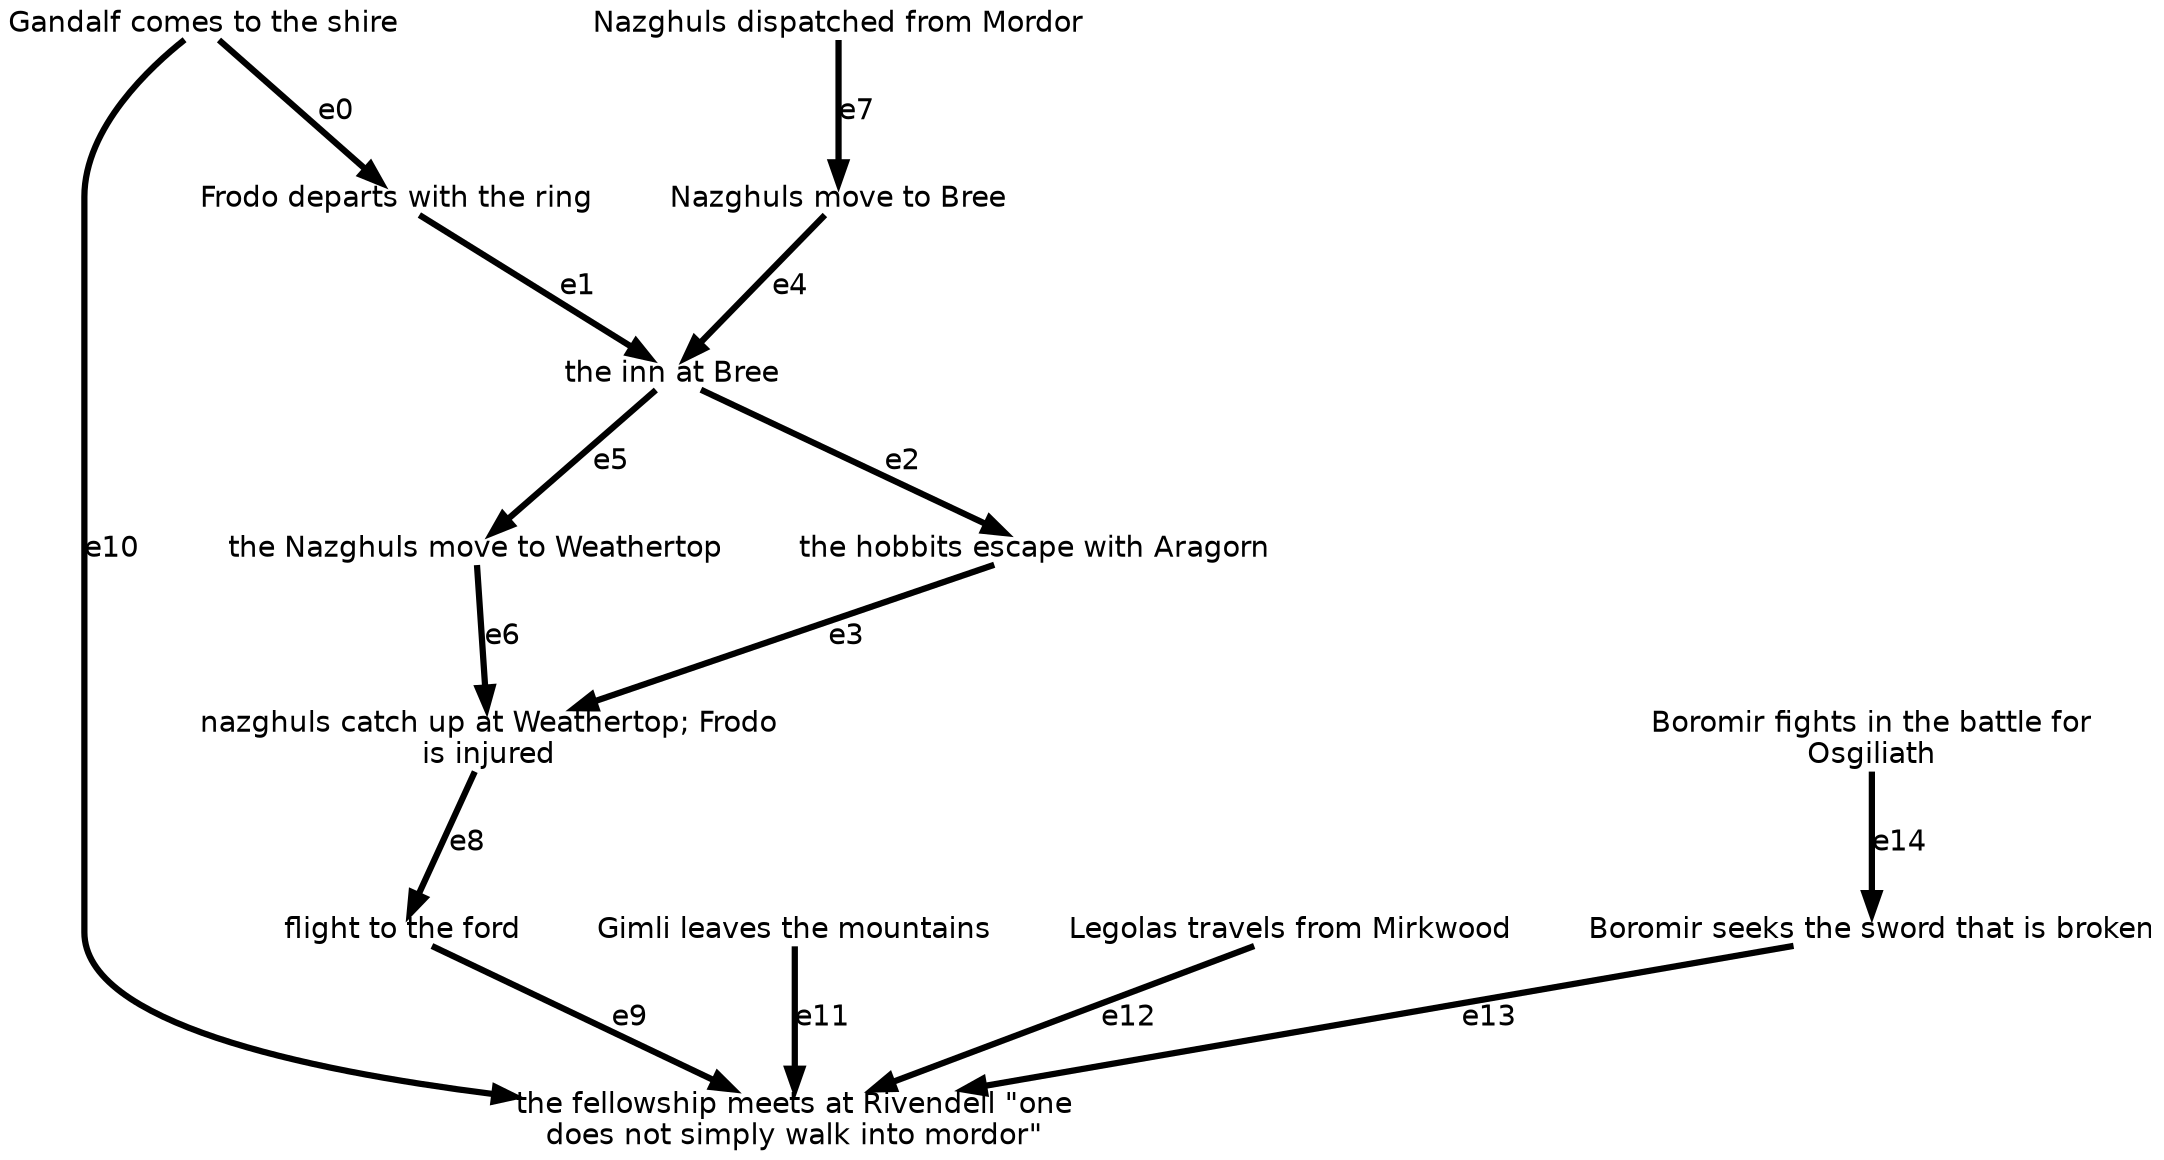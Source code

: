 digraph {

    graph [fontname = "helvetica" rankdir="TB" ranksep=0.75 nodesep=0.5];
    node [fontname = "helvetica" shape = "plain"];
    edge [fontname = "helvetica" penwidth=3 color="#000000"];

    n0 [label="Gandalf comes to the shire"  ]
    n1 [label="Frodo departs with the ring"  ]
    n2 [label="the inn at Bree"  ]
    n3 [label="the hobbits escape with Aragorn"  ]
    n4 [label="nazghuls catch up at Weathertop; Frodo\nis injured"  ]
    n5 [label="Nazghuls move to Bree"  ]
    n6 [label="the Nazghuls move to Weathertop"  ]
    n7 [label="Nazghuls dispatched from Mordor"  ]
    n8 [label="flight to the ford"  ]
    n9 [label="the fellowship meets at Rivendell \"one\ndoes not simply walk into mordor\""  ]
    n10 [label="Gimli leaves the mountains"  ]
    n11 [label="Legolas travels from Mirkwood"  ]
    n12 [label="Boromir seeks the sword that is broken"  ]
    n13 [label="Boromir fights in the battle for\nOsgiliath"  ]

    "n0" -> "n1" [label="e0"];
    "n1" -> "n2" [label="e1"];
    "n2" -> "n3" [label="e2"];
    "n3" -> "n4" [label="e3"];
    "n5" -> "n2" [label="e4"];
    "n2" -> "n6" [label="e5"];
    "n6" -> "n4" [label="e6"];
    "n7" -> "n5" [label="e7"];
    "n4" -> "n8" [label="e8"];
    "n8" -> "n9" [label="e9"];
    "n0" -> "n9" [label="e10"];
    "n10" -> "n9" [label="e11"];
    "n11" -> "n9" [label="e12"];
    "n12" -> "n9" [label="e13"];
    "n13" -> "n12" [label="e14"];

}